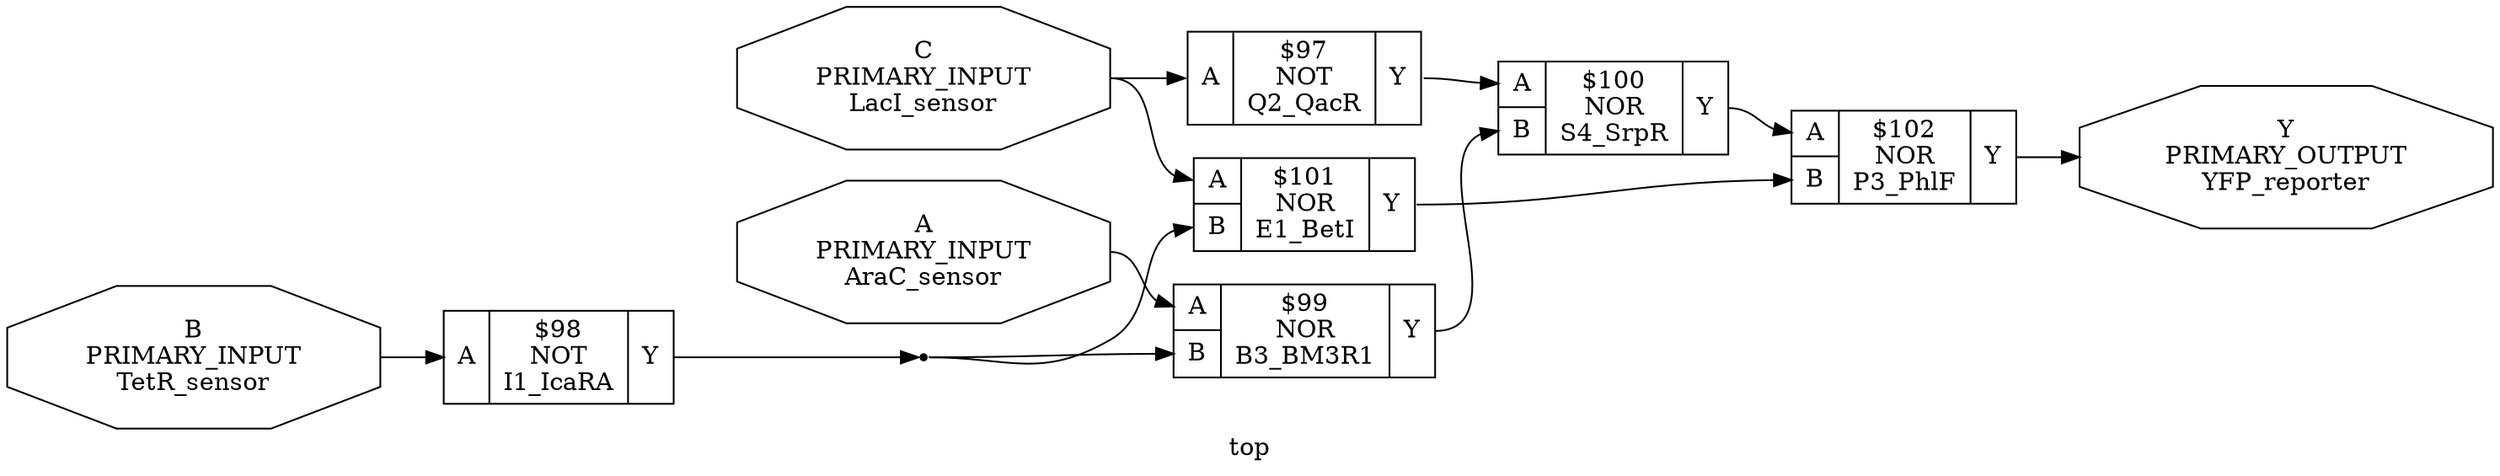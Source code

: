 digraph "top" {
label="top";
rankdir="LR";
remincross=true;
n6 [ shape=octagon, label="A\nPRIMARY_INPUT\nAraC_sensor", fontcolor="black"];
n7 [ shape=octagon, label="B\nPRIMARY_INPUT\nTetR_sensor", fontcolor="black"];
n8 [ shape=octagon, label="C\nPRIMARY_INPUT\nLacI_sensor", fontcolor="black"];
n9 [ shape=octagon, label="Y\nPRIMARY_OUTPUT\nYFP_reporter", fontcolor="black"];
c10 [ shape=record, label="{{<p6> A|<p7> B}|$100\nNOR\nS4_SrpR|{<p9> Y}}",  ];
c11 [ shape=record, label="{{<p6> A|<p7> B}|$101\nNOR\nE1_BetI|{<p9> Y}}",  ];
c12 [ shape=record, label="{{<p6> A|<p7> B}|$102\nNOR\nP3_PhlF|{<p9> Y}}",  ];
c13 [ shape=record, label="{{<p6> A}|$97\nNOT\nQ2_QacR|{<p9> Y}}",  ];
c14 [ shape=record, label="{{<p6> A}|$98\nNOT\nI1_IcaRA|{<p9> Y}}",  ];
c15 [ shape=record, label="{{<p6> A|<p7> B}|$99\nNOR\nB3_BM3R1|{<p9> Y}}",  ];
c13:p9:e -> c10:p6:w [color="black", fontcolor="black", label=""];
n2 [ shape=point ];
c14:p9:e -> n2:w [color="black", fontcolor="black", label=""];
n2:e -> c11:p7:w [color="black", fontcolor="black", label=""];
n2:e -> c15:p7:w [color="black", fontcolor="black", label=""];
c15:p9:e -> c10:p7:w [color="black", fontcolor="black", label=""];
c10:p9:e -> c12:p6:w [color="black", fontcolor="black", label=""];
c11:p9:e -> c12:p7:w [color="black", fontcolor="black", label=""];
n6:e -> c15:p6:w [color="black", fontcolor="black", label=""];
n7:e -> c14:p6:w [color="black", fontcolor="black", label=""];
n8:e -> c11:p6:w [color="black", fontcolor="black", label=""];
n8:e -> c13:p6:w [color="black", fontcolor="black", label=""];
c12:p9:e -> n9:w [color="black", fontcolor="black", label=""];
}
